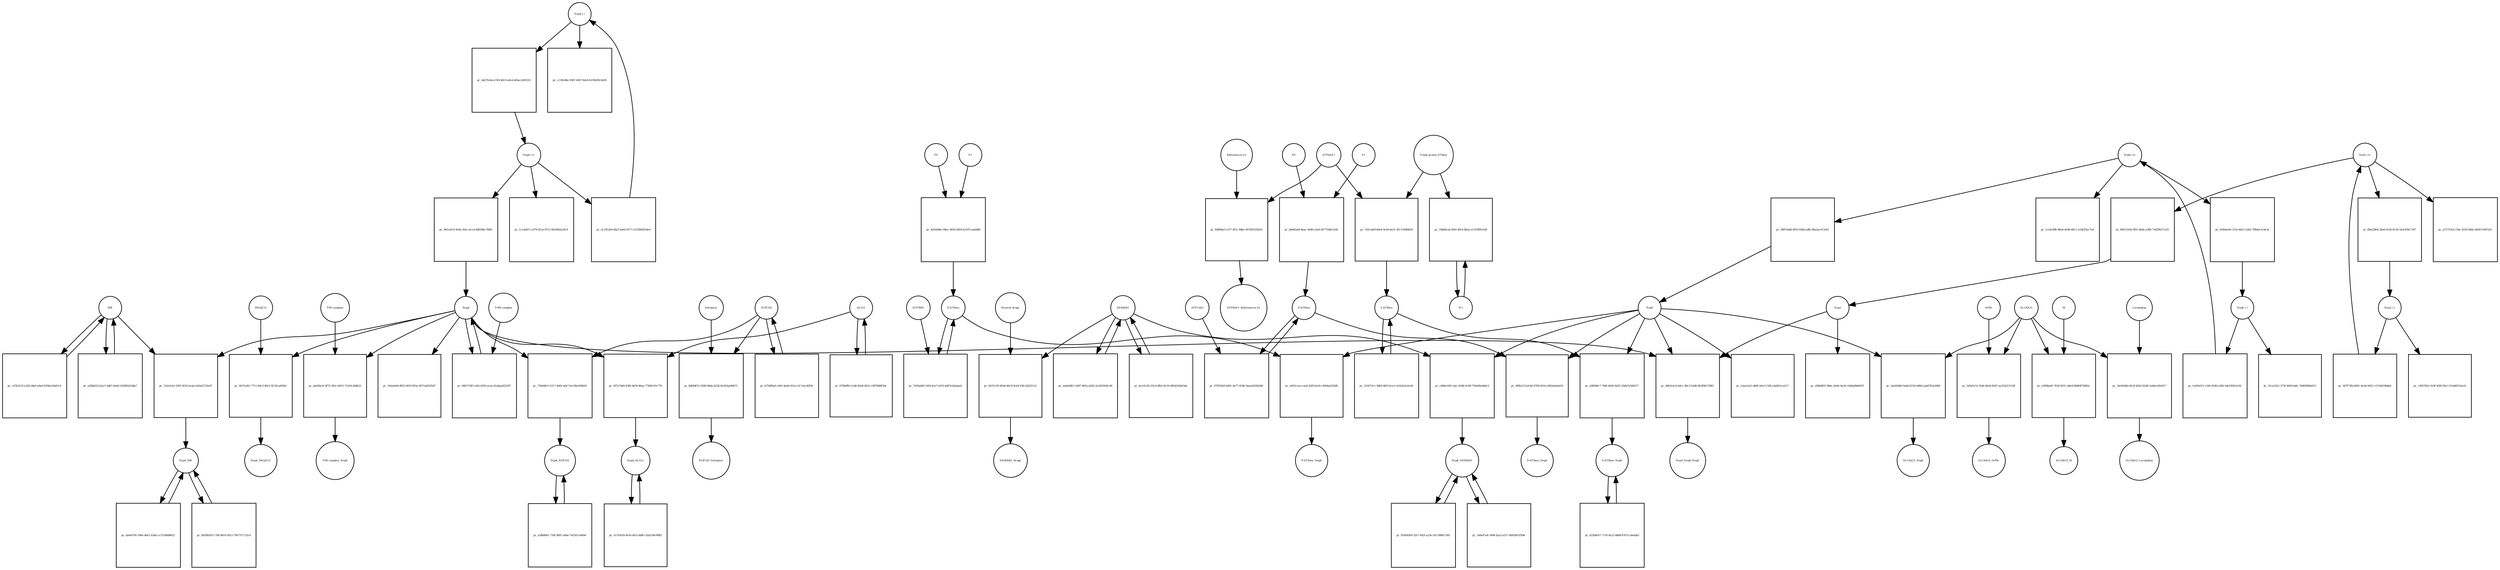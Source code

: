 strict digraph  {
"Nsp4 (-)" [annotation=urn_miriam_pubmed_32353859, bipartite=0, cls="nucleic acid feature", fontsize=4, label="Nsp4 (-)", shape=circle];
"pr_b427b1da-e7e9-40c9-a6cd-465ec2491551" [annotation="", bipartite=1, cls=process, fontsize=4, label="pr_b427b1da-e7e9-40c9-a6cd-465ec2491551", shape=square];
"Nsp4 (+)" [annotation=urn_miriam_pubmed_32353859, bipartite=0, cls="nucleic acid feature", fontsize=4, label="Nsp4 (+)", shape=circle];
"pr_961a1fc9-454a-43ec-bccd-0d6596c7f665" [annotation="", bipartite=1, cls=process, fontsize=4, label="pr_961a1fc9-454a-43ec-bccd-0d6596c7f665", shape=square];
Nsp4 [annotation="urn_miriam_ncbiprotein_BCD58761|urn_miriam_taxonomy_2697049", bipartite=0, cls=macromolecule, fontsize=4, label=Nsp4, shape=circle];
"pr_1f4a4e94-d833-461f-855a-9071ed52f2d7" [annotation="", bipartite=1, cls=process, fontsize=4, label="pr_1f4a4e94-d833-461f-855a-9071ed52f2d7", shape=square];
"pr_1c1add7c-a379-421a-8712-081f4b5a29c9" [annotation="", bipartite=1, cls=process, fontsize=4, label="pr_1c1add7c-a379-421a-8712-081f4b5a29c9", shape=square];
"pr_7a5e5cb1-29f3-4555-bcad-ed5af2722ed7" [annotation="", bipartite=1, cls=process, fontsize=4, label="pr_7a5e5cb1-29f3-4555-bcad-ed5af2722ed7", shape=square];
IDE [annotation="urn_miriam_uniprot_P14735|urn_miriam_pubmed_32353859|urn_miriam_doi_10.1210%2Fmend-4-8-1125|urn_miriam_taxonomy_10116", bipartite=0, cls=macromolecule, fontsize=4, label=IDE, shape=circle];
Nsp4_IDE [annotation="", bipartite=0, cls=complex, fontsize=4, label=Nsp4_IDE, shape=circle];
"pr_0d39b505-c7b9-4b14-9912-7667371722c0" [annotation="", bipartite=1, cls=process, fontsize=4, label="pr_0d39b505-c7b9-4b14-9912-7667371722c0", shape=square];
"pr_729e68c5-5317-40d1-a6e7-dc10bc604b55" [annotation="", bipartite=1, cls=process, fontsize=4, label="pr_729e68c5-5317-40d1-a6e7-dc10bc604b55", shape=square];
NUP210 [annotation="urn_miriam_uniprot_Q8TEM1|urn_miriam_pubmed_14517331", bipartite=0, cls=macromolecule, fontsize=4, label=NUP210, shape=circle];
Nsp4_NUP210 [annotation=urn_miriam_pubmed_14517331, bipartite=0, cls=complex, fontsize=4, label=Nsp4_NUP210, shape=circle];
"pr_da4e070c-f90e-4be1-b34a-cc33188d8625" [annotation="", bipartite=1, cls=process, fontsize=4, label="pr_da4e070c-f90e-4be1-b34a-cc33188d8625", shape=square];
"pr_3657a361-7711-4bc3-8fa3-3f12fca8340c" [annotation="", bipartite=1, cls=process, fontsize=4, label="pr_3657a361-7711-4bc3-8fa3-3f12fca8340c", shape=square];
DNAJC11 [annotation="urn_miriam_uniprot_Q9NVH1|urn_miriam_pubmed_32353859|urn_miriam_pubmed_25997101", bipartite=0, cls=macromolecule, fontsize=4, label=DNAJC11, shape=circle];
Nsp4_DNAJC11 [annotation="urn_miriam_pubmed_25997101|urn_miriam_pubmed_32353859", bipartite=0, cls=complex, fontsize=4, label=Nsp4_DNAJC11, shape=circle];
"pr_a58b80b1-730f-4b91-a6be-7ef241ce849e" [annotation="", bipartite=1, cls=process, fontsize=4, label="pr_a58b80b1-730f-4b91-a6be-7ef241ce849e", shape=square];
"pr_007a7460-83f6-463b-80aa-7786fc93c776" [annotation="", bipartite=1, cls=process, fontsize=4, label="pr_007a7460-83f6-463b-80aa-7786fc93c776", shape=square];
ALG11 [annotation="urn_miriam_uniprot_Q2TAA5|urn_miriam_pubmed_20080937", bipartite=0, cls=macromolecule, fontsize=4, label=ALG11, shape=circle];
Nsp4_ALG11 [annotation=urn_miriam_pubmed_20080937, bipartite=0, cls=complex, fontsize=4, label=Nsp4_ALG11, shape=circle];
"pr_2c1912b4-6b23-4a65-9177-a33390d55de4" [annotation="", bipartite=1, cls=process, fontsize=4, label="pr_2c1912b4-6b23-4a65-9177-a33390d55de4", shape=square];
"pr_c130c86e-9387-4047-8dc8-b339285c9a95" [annotation="", bipartite=1, cls=process, fontsize=4, label="pr_c130c86e-9387-4047-8dc8-b339285c9a95", shape=square];
"Nsp6 (-)" [annotation=urn_miriam_pubmed_32353859, bipartite=0, cls="nucleic acid feature", fontsize=4, label="Nsp6 (-)", shape=circle];
"pr_1a45e615-1106-454b-a93b-5da195fe5c02" [annotation="", bipartite=1, cls=process, fontsize=4, label="pr_1a45e615-1106-454b-a93b-5da195fe5c02", shape=square];
"Nsp6 (+)" [annotation=urn_miriam_pubmed_32353859, bipartite=0, cls="nucleic acid feature", fontsize=4, label="Nsp6 (+)", shape=circle];
"pr_3887a0dd-6f55-450d-adfb-9ba2ac411e81" [annotation="", bipartite=1, cls=process, fontsize=4, label="pr_3887a0dd-6f55-450d-adfb-9ba2ac411e81", shape=square];
Nsp6 [annotation="urn_miriam_taxonomy_2697049|urn_miriam_pubmed_32353859", bipartite=0, cls=macromolecule, fontsize=4, label=Nsp6, shape=circle];
"pr_cbae1dc2-db6f-44cf-a7d9-a3a8f1eca217" [annotation="", bipartite=1, cls=process, fontsize=4, label="pr_cbae1dc2-db6f-44cf-a7d9-a3a8f1eca217", shape=square];
"pr_1c24c89b-d0ed-4e96-b811-2cbf2f3ac7e0" [annotation="", bipartite=1, cls=process, fontsize=4, label="pr_1c24c89b-d0ed-4e96-b811-2cbf2f3ac7e0", shape=square];
"pr_e435ccee-caa4-42f9-8cfd-c4944ab7d2f8" [annotation="", bipartite=1, cls=process, fontsize=4, label="pr_e435ccee-caa4-42f9-8cfd-c4944ab7d2f8", shape=square];
"F-ATPase" [annotation=urn_miriam_uniprot_O75964, bipartite=0, cls=complex, fontsize=4, label="F-ATPase", shape=circle];
"F-ATPase_Nsp6" [annotation="", bipartite=0, cls=complex, fontsize=4, label="F-ATPase_Nsp6", shape=circle];
"pr_4f0fe123-d14d-4769-bf3d-e682e4e6a61f" [annotation="", bipartite=1, cls=process, fontsize=4, label="pr_4f0fe123-d14d-4769-bf3d-e682e4e6a61f", shape=square];
"P-ATPase" [annotation="", bipartite=0, cls=complex, fontsize=4, label="P-ATPase", shape=circle];
"P-ATPase_Nsp6" [annotation="", bipartite=0, cls=complex, fontsize=4, label="P-ATPase_Nsp6", shape=circle];
"pr_c804e189-cdac-404b-8c08-759e90e9ddc3" [annotation="", bipartite=1, cls=process, fontsize=4, label="pr_c804e189-cdac-404b-8c08-759e90e9ddc3", shape=square];
SIGMAR1 [annotation="urn_miriam_uniprot_Q99720|urn_miriam_doi_10.1074%2Fjbc.272.43.27107|urn_miriam_pubmed_32353859|urn_miriam_pubmed_10406945", bipartite=0, cls=macromolecule, fontsize=4, label=SIGMAR1, shape=circle];
Nsp6_SIGMAR1 [annotation=urn_miriam_pubmed_10406945, bipartite=0, cls=complex, fontsize=4, label=Nsp6_SIGMAR1, shape=circle];
"pr_14de47ad-1468-42a3-a517-0b92b01f5f8e" [annotation="", bipartite=1, cls=process, fontsize=4, label="pr_14de47ad-1468-42a3-a517-0b92b01f5f8e", shape=square];
"pr_a06696c7-744f-402b-9d32-556b7a306527" [annotation="", bipartite=1, cls=process, fontsize=4, label="pr_a06696c7-744f-402b-9d32-556b7a306527", shape=square];
"V-ATPase" [annotation=urn_miriam_uniprot_Q15904, bipartite=0, cls=complex, fontsize=4, label="V-ATPase", shape=circle];
"V-ATPase_Nsp6" [annotation=urn_miriam_uniprot_Q15904, bipartite=0, cls=complex, fontsize=4, label="V-ATPase_Nsp6", shape=circle];
"pr_6349ae60-315a-4d21-b3b3-79b9ec5c6e3e" [annotation="", bipartite=1, cls=process, fontsize=4, label="pr_6349ae60-315a-4d21-b3b3-79b9ec5c6e3e", shape=square];
"pr_31ca53e1-273f-4494-bbfc-7b803800af15" [annotation="", bipartite=1, cls=process, fontsize=4, label="pr_31ca53e1-273f-4494-bbfc-7b803800af15", shape=square];
"pr_dad26a1f-9f72-455c-b015-7141fc2bd622" [annotation="", bipartite=1, cls=process, fontsize=4, label="pr_dad26a1f-9f72-455c-b015-7141fc2bd622", shape=square];
"TIM complex" [annotation="", bipartite=0, cls=complex, fontsize=4, label="TIM complex", shape=circle];
"TIM complex_Nsp4" [annotation=urn_miriam_pubmed_32353859, bipartite=0, cls=complex, fontsize=4, label="TIM complex_Nsp4", shape=circle];
"pr_c07b3132-e2d2-48ef-a9a0-635bca04d1c4" [annotation="", bipartite=1, cls=process, fontsize=4, label="pr_c07b3132-e2d2-48ef-a9a0-635bca04d1c4", shape=square];
"Nsp3 (-)" [annotation=urn_miriam_pubmed_32353859, bipartite=0, cls="nucleic acid feature", fontsize=4, label="Nsp3 (-)", shape=circle];
"pr_587f72fb-6851-4e3d-9452-c5314619b8a6" [annotation="", bipartite=1, cls=process, fontsize=4, label="pr_587f72fb-6851-4e3d-9452-c5314619b8a6", shape=square];
"Nsp3 (+)" [annotation=urn_miriam_pubmed_32353859, bipartite=0, cls="nucleic acid feature", fontsize=4, label="Nsp3 (+)", shape=circle];
"pr_fb422804-28a0-4120-8130-5e3cf04c7347" [annotation="", bipartite=1, cls=process, fontsize=4, label="pr_fb422804-28a0-4120-8130-5e3cf04c7347", shape=square];
"pr_8b913264-0f01-4b9a-a396-75d29fe7c235" [annotation="", bipartite=1, cls=process, fontsize=4, label="pr_8b913264-0f01-4b9a-a396-75d29fe7c235", shape=square];
Nsp3 [annotation="urn_miriam_taxonomy_2697049|urn_miriam_pubmed_32353859", bipartite=0, cls=macromolecule, fontsize=4, label=Nsp3, shape=circle];
"pr_c305782e-91df-4f40-95a7-01abf915ea33" [annotation="", bipartite=1, cls=process, fontsize=4, label="pr_c305782e-91df-4f40-95a7-01abf915ea33", shape=square];
"pr_a727531b-15bc-4316-8fde-285b7c897a43" [annotation="", bipartite=1, cls=process, fontsize=4, label="pr_a727531b-15bc-4316-8fde-285b7c897a43", shape=square];
"pr_af06d825-9b6c-4a0e-9a30-cb40a6b6b597" [annotation="", bipartite=1, cls=process, fontsize=4, label="pr_af06d825-9b6c-4a0e-9a30-cb40a6b6b597", shape=square];
"pr_9d63cac4-b4cc-48c3-b2d8-8b3f0fe728b7" [annotation="", bipartite=1, cls=process, fontsize=4, label="pr_9d63cac4-b4cc-48c3-b2d8-8b3f0fe728b7", shape=square];
Nsp3_Nsp4_Nsp6 [annotation="urn_miriam_pubmed_32353859|urn_miriam_pubmed_29128390|urn_miriam_doi_10.1016%2Fj.virol.2017.07.019|urn_miriam_taxonomy_694009", bipartite=0, cls=complex, fontsize=4, label=Nsp3_Nsp4_Nsp6, shape=circle];
"pr_8d60df12-939b-4b6a-b22b-8e363ae90b71" [annotation="", bipartite=1, cls=process, fontsize=4, label="pr_8d60df12-939b-4b6a-b22b-8e363ae90b71", shape=square];
Selinexor [annotation=urn_miriam_pubmed_32353859, bipartite=0, cls="simple chemical", fontsize=4, label=Selinexor, shape=circle];
NUP210_Selinexor [annotation=urn_miriam_pubmed_32353859, bipartite=0, cls=complex, fontsize=4, label=NUP210_Selinexor, shape=circle];
"pr_2ea95d84-0add-4154-bdb8-aa0d7b3a2069" [annotation="", bipartite=1, cls=process, fontsize=4, label="pr_2ea95d84-0add-4154-bdb8-aa0d7b3a2069", shape=square];
SLC6A15 [annotation="urn_miriam_pubmed_32353859|urn_miriam_uniprot_Q8IY34", bipartite=0, cls=macromolecule, fontsize=4, label=SLC6A15, shape=circle];
SLC6A15_Nsp6 [annotation=urn_miriam_pubmed_32353859, bipartite=0, cls=complex, fontsize=4, label=SLC6A15_Nsp6, shape=circle];
"pr_5d3d1e7e-5fa8-40e8-85d7-aa252013118f" [annotation="", bipartite=1, cls=process, fontsize=4, label="pr_5d3d1e7e-5fa8-40e8-85d7-aa252013118f", shape=square];
Orf9c [annotation=urn_miriam_taxonomy_2697049, bipartite=0, cls=macromolecule, fontsize=4, label=Orf9c, shape=circle];
SLC6A15_Orf9c [annotation=urn_miriam_pubmed_32353859, bipartite=0, cls=complex, fontsize=4, label=SLC6A15_Orf9c, shape=circle];
"pr_e300ba45-762d-407c-b6e4-9b8f4f70682c" [annotation="", bipartite=1, cls=process, fontsize=4, label="pr_e300ba45-762d-407c-b6e4-9b8f4f70682c", shape=square];
M [annotation=urn_miriam_taxonomy_2697049, bipartite=0, cls=macromolecule, fontsize=4, label=M, shape=circle];
SLC6A15_M [annotation=urn_miriam_pubmed_32353859, bipartite=0, cls=complex, fontsize=4, label=SLC6A15_M, shape=circle];
"pr_1be92d4d-d5c8-42b2-92d9-1a4be1d5e917" [annotation="", bipartite=1, cls=process, fontsize=4, label="pr_1be92d4d-d5c8-42b2-92d9-1a4be1d5e917", shape=square];
Loratadine [annotation=urn_miriam_pubmed_123134323, bipartite=0, cls="simple chemical", fontsize=4, label=Loratadine, shape=circle];
SLC6A15_Loratadine [annotation="", bipartite=0, cls=complex, fontsize=4, label=SLC6A15_Loratadine, shape=circle];
ATP6AP1 [annotation="urn_miriam_uniprot_Q15904|urn_miriam_pubmed_27231034", bipartite=0, cls=macromolecule, fontsize=4, label=ATP6AP1, shape=circle];
"pr_fb9fb6a3-e1f7-4f3c-9dbe-997841632d31" [annotation="", bipartite=1, cls=process, fontsize=4, label="pr_fb9fb6a3-e1f7-4f3c-9dbe-997841632d31", shape=square];
"Bafilomycin A1" [annotation="", bipartite=0, cls="simple chemical", fontsize=4, label="Bafilomycin A1", shape=circle];
"ATP6AP1_Bafilomycin A1" [annotation="", bipartite=0, cls=complex, fontsize=4, label="ATP6AP1_Bafilomycin A1", shape=circle];
"Several drugs" [annotation="", bipartite=0, cls="simple chemical", fontsize=4, label="Several drugs", shape=circle];
"pr_f41f1c93-85d4-40c9-9c44-43fc24292122" [annotation="", bipartite=1, cls=process, fontsize=4, label="pr_f41f1c93-85d4-40c9-9c44-43fc24292122", shape=square];
SIGMAR1_Drugs [annotation=urn_miriam_pubmed_32353859, bipartite=0, cls=complex, fontsize=4, label=SIGMAR1_Drugs, shape=circle];
"pr_0067139f-cd2b-4205-acae-d1abea625297" [annotation="", bipartite=1, cls=process, fontsize=4, label="pr_0067139f-cd2b-4205-acae-d1abea625297", shape=square];
"TOM complex" [annotation="", bipartite=0, cls=complex, fontsize=4, label="TOM complex", shape=circle];
ATP13A3 [annotation=urn_miriam_uniprot_Q9H7F0, bipartite=0, cls=macromolecule, fontsize=4, label=ATP13A3, shape=circle];
"pr_97f935b9-4d91-4a77-8246-9aead226b366" [annotation="", bipartite=1, cls=process, fontsize=4, label="pr_97f935b9-4d91-4a77-8246-9aead226b366", shape=square];
P1 [annotation="", bipartite=0, cls=complex, fontsize=4, label=P1, shape=circle];
"pr_bb6b5a6f-8eac-4040-a3e6-40771b81c635" [annotation="", bipartite=1, cls=process, fontsize=4, label="pr_bb6b5a6f-8eac-4040-a3e6-40771b81c635", shape=square];
P0 [annotation="", bipartite=0, cls=complex, fontsize=4, label=P0, shape=circle];
"pr_b72489a0-cb63-4a0d-915a-cfc7aec80f3e" [annotation="", bipartite=1, cls=process, fontsize=4, label="pr_b72489a0-cb63-4a0d-915a-cfc7aec80f3e", shape=square];
"pr_a20bb523-bca7-4d67-9a64-1b3681d1d8a7" [annotation="", bipartite=1, cls=process, fontsize=4, label="pr_a20bb523-bca7-4d67-9a64-1b3681d1d8a7", shape=square];
"pr_aebeb0b7-e847-482a-a920-2a18520d2c0b" [annotation="", bipartite=1, cls=process, fontsize=4, label="pr_aebeb0b7-e847-482a-a920-2a18520d2c0b", shape=square];
"pr_dce1fc82-25cd-4fb2-8c59-d854543b63da" [annotation="", bipartite=1, cls=process, fontsize=4, label="pr_dce1fc82-25cd-4fb2-8c59-d854543b63da", shape=square];
"pr_81604569-32e7-442f-a23e-2417d48e7349" [annotation="", bipartite=1, cls=process, fontsize=4, label="pr_81604569-32e7-442f-a23e-2417d48e7349", shape=square];
"pr_617e9cfd-4e50-4fe3-bd9f-c42d194c9883" [annotation="", bipartite=1, cls=process, fontsize=4, label="pr_617e9cfd-4e50-4fe3-bd9f-c42d194c9883", shape=square];
"pr_979b4ffd-2cd6-45d4-9631-c097fd6ff3dc" [annotation="", bipartite=1, cls=process, fontsize=4, label="pr_979b4ffd-2cd6-45d4-9631-c097fd6ff3dc", shape=square];
"H+" [annotation="urn_miriam_obo.chebi_CHEBI%3A15378", bipartite=0, cls="simple chemical", fontsize=4, label="H+", shape=circle];
"pr_33b89ca6-f0d3-4014-86a2-e1323ff81428" [annotation="", bipartite=1, cls=process, fontsize=4, label="pr_33b89ca6-f0d3-4014-86a2-e1323ff81428", shape=square];
"V-type proton ATPase" [annotation="urn_miriam_obo.go_GO%3A0046611", bipartite=0, cls=complex, fontsize=4, label="V-type proton ATPase", shape=circle];
"pr_7e0c3af9-b6e4-4c44-be31-4f17c06f6b18" [annotation="", bipartite=1, cls=process, fontsize=4, label="pr_7e0c3af9-b6e4-4c44-be31-4f17c06f6b18", shape=square];
"pr_219473c1-3864-46f3-bce3-cb1b3a5c6c49" [annotation="", bipartite=1, cls=process, fontsize=4, label="pr_219473c1-3864-46f3-bce3-cb1b3a5c6c49", shape=square];
"pr_625b8c67-7116-4a15-8bb8-87b7ccdeebb3" [annotation="", bipartite=1, cls=process, fontsize=4, label="pr_625b8c67-7116-4a15-8bb8-87b7ccdeebb3", shape=square];
ATP5MG [annotation=urn_miriam_uniprot_O75964, bipartite=0, cls=macromolecule, fontsize=4, label=ATP5MG, shape=circle];
"pr_7e83ab4f-1d24-41e7-af19-a687e5da4aa9" [annotation="", bipartite=1, cls=process, fontsize=4, label="pr_7e83ab4f-1d24-41e7-af19-a687e5da4aa9", shape=square];
F1 [annotation="", bipartite=0, cls=complex, fontsize=4, label=F1, shape=circle];
"pr_4e020dbe-08ac-4650-b054-b2167cae0dd8" [annotation="", bipartite=1, cls=process, fontsize=4, label="pr_4e020dbe-08ac-4650-b054-b2167cae0dd8", shape=square];
F0 [annotation="", bipartite=0, cls=complex, fontsize=4, label=F0, shape=circle];
"Nsp4 (-)" -> "pr_b427b1da-e7e9-40c9-a6cd-465ec2491551"  [annotation="", interaction_type=consumption];
"Nsp4 (-)" -> "pr_c130c86e-9387-4047-8dc8-b339285c9a95"  [annotation="", interaction_type=consumption];
"pr_b427b1da-e7e9-40c9-a6cd-465ec2491551" -> "Nsp4 (+)"  [annotation="", interaction_type=production];
"Nsp4 (+)" -> "pr_961a1fc9-454a-43ec-bccd-0d6596c7f665"  [annotation="", interaction_type=consumption];
"Nsp4 (+)" -> "pr_1c1add7c-a379-421a-8712-081f4b5a29c9"  [annotation="", interaction_type=consumption];
"Nsp4 (+)" -> "pr_2c1912b4-6b23-4a65-9177-a33390d55de4"  [annotation="", interaction_type=consumption];
"pr_961a1fc9-454a-43ec-bccd-0d6596c7f665" -> Nsp4  [annotation="", interaction_type=production];
Nsp4 -> "pr_1f4a4e94-d833-461f-855a-9071ed52f2d7"  [annotation="", interaction_type=consumption];
Nsp4 -> "pr_7a5e5cb1-29f3-4555-bcad-ed5af2722ed7"  [annotation="", interaction_type=consumption];
Nsp4 -> "pr_729e68c5-5317-40d1-a6e7-dc10bc604b55"  [annotation="", interaction_type=consumption];
Nsp4 -> "pr_3657a361-7711-4bc3-8fa3-3f12fca8340c"  [annotation="", interaction_type=consumption];
Nsp4 -> "pr_007a7460-83f6-463b-80aa-7786fc93c776"  [annotation="", interaction_type=consumption];
Nsp4 -> "pr_dad26a1f-9f72-455c-b015-7141fc2bd622"  [annotation="", interaction_type=consumption];
Nsp4 -> "pr_9d63cac4-b4cc-48c3-b2d8-8b3f0fe728b7"  [annotation="", interaction_type=consumption];
Nsp4 -> "pr_0067139f-cd2b-4205-acae-d1abea625297"  [annotation="", interaction_type=consumption];
"pr_7a5e5cb1-29f3-4555-bcad-ed5af2722ed7" -> Nsp4_IDE  [annotation="", interaction_type=production];
IDE -> "pr_7a5e5cb1-29f3-4555-bcad-ed5af2722ed7"  [annotation="", interaction_type=consumption];
IDE -> "pr_c07b3132-e2d2-48ef-a9a0-635bca04d1c4"  [annotation="", interaction_type=consumption];
IDE -> "pr_a20bb523-bca7-4d67-9a64-1b3681d1d8a7"  [annotation="", interaction_type=consumption];
Nsp4_IDE -> "pr_0d39b505-c7b9-4b14-9912-7667371722c0"  [annotation="", interaction_type=consumption];
Nsp4_IDE -> "pr_da4e070c-f90e-4be1-b34a-cc33188d8625"  [annotation="", interaction_type=consumption];
"pr_0d39b505-c7b9-4b14-9912-7667371722c0" -> Nsp4_IDE  [annotation="", interaction_type=production];
"pr_729e68c5-5317-40d1-a6e7-dc10bc604b55" -> Nsp4_NUP210  [annotation="", interaction_type=production];
NUP210 -> "pr_729e68c5-5317-40d1-a6e7-dc10bc604b55"  [annotation="", interaction_type=consumption];
NUP210 -> "pr_8d60df12-939b-4b6a-b22b-8e363ae90b71"  [annotation="", interaction_type=consumption];
NUP210 -> "pr_b72489a0-cb63-4a0d-915a-cfc7aec80f3e"  [annotation="", interaction_type=consumption];
Nsp4_NUP210 -> "pr_a58b80b1-730f-4b91-a6be-7ef241ce849e"  [annotation="", interaction_type=consumption];
"pr_da4e070c-f90e-4be1-b34a-cc33188d8625" -> Nsp4_IDE  [annotation="", interaction_type=production];
"pr_3657a361-7711-4bc3-8fa3-3f12fca8340c" -> Nsp4_DNAJC11  [annotation="", interaction_type=production];
DNAJC11 -> "pr_3657a361-7711-4bc3-8fa3-3f12fca8340c"  [annotation="", interaction_type=consumption];
"pr_a58b80b1-730f-4b91-a6be-7ef241ce849e" -> Nsp4_NUP210  [annotation="", interaction_type=production];
"pr_007a7460-83f6-463b-80aa-7786fc93c776" -> Nsp4_ALG11  [annotation="", interaction_type=production];
ALG11 -> "pr_007a7460-83f6-463b-80aa-7786fc93c776"  [annotation="", interaction_type=consumption];
ALG11 -> "pr_979b4ffd-2cd6-45d4-9631-c097fd6ff3dc"  [annotation="", interaction_type=consumption];
Nsp4_ALG11 -> "pr_617e9cfd-4e50-4fe3-bd9f-c42d194c9883"  [annotation="", interaction_type=consumption];
"pr_2c1912b4-6b23-4a65-9177-a33390d55de4" -> "Nsp4 (-)"  [annotation="", interaction_type=production];
"Nsp6 (-)" -> "pr_1a45e615-1106-454b-a93b-5da195fe5c02"  [annotation="", interaction_type=consumption];
"Nsp6 (-)" -> "pr_31ca53e1-273f-4494-bbfc-7b803800af15"  [annotation="", interaction_type=consumption];
"pr_1a45e615-1106-454b-a93b-5da195fe5c02" -> "Nsp6 (+)"  [annotation="", interaction_type=production];
"Nsp6 (+)" -> "pr_3887a0dd-6f55-450d-adfb-9ba2ac411e81"  [annotation="", interaction_type=consumption];
"Nsp6 (+)" -> "pr_1c24c89b-d0ed-4e96-b811-2cbf2f3ac7e0"  [annotation="", interaction_type=consumption];
"Nsp6 (+)" -> "pr_6349ae60-315a-4d21-b3b3-79b9ec5c6e3e"  [annotation="", interaction_type=consumption];
"pr_3887a0dd-6f55-450d-adfb-9ba2ac411e81" -> Nsp6  [annotation="", interaction_type=production];
Nsp6 -> "pr_cbae1dc2-db6f-44cf-a7d9-a3a8f1eca217"  [annotation="", interaction_type=consumption];
Nsp6 -> "pr_e435ccee-caa4-42f9-8cfd-c4944ab7d2f8"  [annotation="", interaction_type=consumption];
Nsp6 -> "pr_4f0fe123-d14d-4769-bf3d-e682e4e6a61f"  [annotation="", interaction_type=consumption];
Nsp6 -> "pr_c804e189-cdac-404b-8c08-759e90e9ddc3"  [annotation="", interaction_type=consumption];
Nsp6 -> "pr_a06696c7-744f-402b-9d32-556b7a306527"  [annotation="", interaction_type=consumption];
Nsp6 -> "pr_9d63cac4-b4cc-48c3-b2d8-8b3f0fe728b7"  [annotation="", interaction_type=consumption];
Nsp6 -> "pr_2ea95d84-0add-4154-bdb8-aa0d7b3a2069"  [annotation="", interaction_type=consumption];
"pr_e435ccee-caa4-42f9-8cfd-c4944ab7d2f8" -> "F-ATPase_Nsp6"  [annotation="", interaction_type=production];
"F-ATPase" -> "pr_e435ccee-caa4-42f9-8cfd-c4944ab7d2f8"  [annotation="", interaction_type=consumption];
"F-ATPase" -> "pr_7e83ab4f-1d24-41e7-af19-a687e5da4aa9"  [annotation="", interaction_type=consumption];
"pr_4f0fe123-d14d-4769-bf3d-e682e4e6a61f" -> "P-ATPase_Nsp6"  [annotation="", interaction_type=production];
"P-ATPase" -> "pr_4f0fe123-d14d-4769-bf3d-e682e4e6a61f"  [annotation="", interaction_type=consumption];
"P-ATPase" -> "pr_97f935b9-4d91-4a77-8246-9aead226b366"  [annotation="", interaction_type=consumption];
"pr_c804e189-cdac-404b-8c08-759e90e9ddc3" -> Nsp6_SIGMAR1  [annotation="", interaction_type=production];
SIGMAR1 -> "pr_c804e189-cdac-404b-8c08-759e90e9ddc3"  [annotation="", interaction_type=consumption];
SIGMAR1 -> "pr_f41f1c93-85d4-40c9-9c44-43fc24292122"  [annotation="", interaction_type=consumption];
SIGMAR1 -> "pr_aebeb0b7-e847-482a-a920-2a18520d2c0b"  [annotation="", interaction_type=consumption];
SIGMAR1 -> "pr_dce1fc82-25cd-4fb2-8c59-d854543b63da"  [annotation="", interaction_type=consumption];
Nsp6_SIGMAR1 -> "pr_14de47ad-1468-42a3-a517-0b92b01f5f8e"  [annotation="", interaction_type=consumption];
Nsp6_SIGMAR1 -> "pr_81604569-32e7-442f-a23e-2417d48e7349"  [annotation="", interaction_type=consumption];
"pr_14de47ad-1468-42a3-a517-0b92b01f5f8e" -> Nsp6_SIGMAR1  [annotation="", interaction_type=production];
"pr_a06696c7-744f-402b-9d32-556b7a306527" -> "V-ATPase_Nsp6"  [annotation="", interaction_type=production];
"V-ATPase" -> "pr_a06696c7-744f-402b-9d32-556b7a306527"  [annotation="", interaction_type=consumption];
"V-ATPase" -> "pr_219473c1-3864-46f3-bce3-cb1b3a5c6c49"  [annotation="", interaction_type=consumption];
"V-ATPase_Nsp6" -> "pr_625b8c67-7116-4a15-8bb8-87b7ccdeebb3"  [annotation="", interaction_type=consumption];
"pr_6349ae60-315a-4d21-b3b3-79b9ec5c6e3e" -> "Nsp6 (-)"  [annotation="", interaction_type=production];
"pr_dad26a1f-9f72-455c-b015-7141fc2bd622" -> "TIM complex_Nsp4"  [annotation="", interaction_type=production];
"TIM complex" -> "pr_dad26a1f-9f72-455c-b015-7141fc2bd622"  [annotation="", interaction_type=consumption];
"pr_c07b3132-e2d2-48ef-a9a0-635bca04d1c4" -> IDE  [annotation="", interaction_type=production];
"Nsp3 (-)" -> "pr_587f72fb-6851-4e3d-9452-c5314619b8a6"  [annotation="", interaction_type=consumption];
"Nsp3 (-)" -> "pr_c305782e-91df-4f40-95a7-01abf915ea33"  [annotation="", interaction_type=consumption];
"pr_587f72fb-6851-4e3d-9452-c5314619b8a6" -> "Nsp3 (+)"  [annotation="", interaction_type=production];
"Nsp3 (+)" -> "pr_fb422804-28a0-4120-8130-5e3cf04c7347"  [annotation="", interaction_type=consumption];
"Nsp3 (+)" -> "pr_8b913264-0f01-4b9a-a396-75d29fe7c235"  [annotation="", interaction_type=consumption];
"Nsp3 (+)" -> "pr_a727531b-15bc-4316-8fde-285b7c897a43"  [annotation="", interaction_type=consumption];
"pr_fb422804-28a0-4120-8130-5e3cf04c7347" -> "Nsp3 (-)"  [annotation="", interaction_type=production];
"pr_8b913264-0f01-4b9a-a396-75d29fe7c235" -> Nsp3  [annotation="", interaction_type=production];
Nsp3 -> "pr_af06d825-9b6c-4a0e-9a30-cb40a6b6b597"  [annotation="", interaction_type=consumption];
Nsp3 -> "pr_9d63cac4-b4cc-48c3-b2d8-8b3f0fe728b7"  [annotation="", interaction_type=consumption];
"pr_9d63cac4-b4cc-48c3-b2d8-8b3f0fe728b7" -> Nsp3_Nsp4_Nsp6  [annotation="", interaction_type=production];
"pr_8d60df12-939b-4b6a-b22b-8e363ae90b71" -> NUP210_Selinexor  [annotation="", interaction_type=production];
Selinexor -> "pr_8d60df12-939b-4b6a-b22b-8e363ae90b71"  [annotation="", interaction_type=consumption];
"pr_2ea95d84-0add-4154-bdb8-aa0d7b3a2069" -> SLC6A15_Nsp6  [annotation="", interaction_type=production];
SLC6A15 -> "pr_2ea95d84-0add-4154-bdb8-aa0d7b3a2069"  [annotation="", interaction_type=consumption];
SLC6A15 -> "pr_5d3d1e7e-5fa8-40e8-85d7-aa252013118f"  [annotation="", interaction_type=consumption];
SLC6A15 -> "pr_e300ba45-762d-407c-b6e4-9b8f4f70682c"  [annotation="", interaction_type=consumption];
SLC6A15 -> "pr_1be92d4d-d5c8-42b2-92d9-1a4be1d5e917"  [annotation="", interaction_type=consumption];
"pr_5d3d1e7e-5fa8-40e8-85d7-aa252013118f" -> SLC6A15_Orf9c  [annotation="", interaction_type=production];
Orf9c -> "pr_5d3d1e7e-5fa8-40e8-85d7-aa252013118f"  [annotation="", interaction_type=consumption];
"pr_e300ba45-762d-407c-b6e4-9b8f4f70682c" -> SLC6A15_M  [annotation="", interaction_type=production];
M -> "pr_e300ba45-762d-407c-b6e4-9b8f4f70682c"  [annotation="", interaction_type=consumption];
"pr_1be92d4d-d5c8-42b2-92d9-1a4be1d5e917" -> SLC6A15_Loratadine  [annotation="", interaction_type=production];
Loratadine -> "pr_1be92d4d-d5c8-42b2-92d9-1a4be1d5e917"  [annotation="", interaction_type=consumption];
ATP6AP1 -> "pr_fb9fb6a3-e1f7-4f3c-9dbe-997841632d31"  [annotation="", interaction_type=consumption];
ATP6AP1 -> "pr_7e0c3af9-b6e4-4c44-be31-4f17c06f6b18"  [annotation="", interaction_type=consumption];
"pr_fb9fb6a3-e1f7-4f3c-9dbe-997841632d31" -> "ATP6AP1_Bafilomycin A1"  [annotation="", interaction_type=production];
"Bafilomycin A1" -> "pr_fb9fb6a3-e1f7-4f3c-9dbe-997841632d31"  [annotation="", interaction_type=consumption];
"Several drugs" -> "pr_f41f1c93-85d4-40c9-9c44-43fc24292122"  [annotation="", interaction_type=consumption];
"pr_f41f1c93-85d4-40c9-9c44-43fc24292122" -> SIGMAR1_Drugs  [annotation="", interaction_type=production];
"pr_0067139f-cd2b-4205-acae-d1abea625297" -> Nsp4  [annotation="", interaction_type=production];
"TOM complex" -> "pr_0067139f-cd2b-4205-acae-d1abea625297"  [annotation="urn_miriam_pubmed_32353859|urn_miriam_taxonomy_2697049", interaction_type=stimulation];
ATP13A3 -> "pr_97f935b9-4d91-4a77-8246-9aead226b366"  [annotation="", interaction_type=consumption];
"pr_97f935b9-4d91-4a77-8246-9aead226b366" -> "P-ATPase"  [annotation="", interaction_type=production];
P1 -> "pr_bb6b5a6f-8eac-4040-a3e6-40771b81c635"  [annotation="", interaction_type=consumption];
"pr_bb6b5a6f-8eac-4040-a3e6-40771b81c635" -> "P-ATPase"  [annotation="", interaction_type=production];
P0 -> "pr_bb6b5a6f-8eac-4040-a3e6-40771b81c635"  [annotation="", interaction_type=consumption];
"pr_b72489a0-cb63-4a0d-915a-cfc7aec80f3e" -> NUP210  [annotation="", interaction_type=production];
"pr_a20bb523-bca7-4d67-9a64-1b3681d1d8a7" -> IDE  [annotation="", interaction_type=production];
"pr_aebeb0b7-e847-482a-a920-2a18520d2c0b" -> SIGMAR1  [annotation="", interaction_type=production];
"pr_dce1fc82-25cd-4fb2-8c59-d854543b63da" -> SIGMAR1  [annotation="", interaction_type=production];
"pr_81604569-32e7-442f-a23e-2417d48e7349" -> Nsp6_SIGMAR1  [annotation="", interaction_type=production];
"pr_617e9cfd-4e50-4fe3-bd9f-c42d194c9883" -> Nsp4_ALG11  [annotation="", interaction_type=production];
"pr_979b4ffd-2cd6-45d4-9631-c097fd6ff3dc" -> ALG11  [annotation="", interaction_type=production];
"H+" -> "pr_33b89ca6-f0d3-4014-86a2-e1323ff81428"  [annotation="", interaction_type=consumption];
"pr_33b89ca6-f0d3-4014-86a2-e1323ff81428" -> "H+"  [annotation="", interaction_type=production];
"V-type proton ATPase" -> "pr_33b89ca6-f0d3-4014-86a2-e1323ff81428"  [annotation=urn_miriam_pubmed_22335796, interaction_type=catalysis];
"V-type proton ATPase" -> "pr_7e0c3af9-b6e4-4c44-be31-4f17c06f6b18"  [annotation="", interaction_type=consumption];
"pr_7e0c3af9-b6e4-4c44-be31-4f17c06f6b18" -> "V-ATPase"  [annotation="", interaction_type=production];
"pr_219473c1-3864-46f3-bce3-cb1b3a5c6c49" -> "V-ATPase"  [annotation="", interaction_type=production];
"pr_625b8c67-7116-4a15-8bb8-87b7ccdeebb3" -> "V-ATPase_Nsp6"  [annotation="", interaction_type=production];
ATP5MG -> "pr_7e83ab4f-1d24-41e7-af19-a687e5da4aa9"  [annotation="", interaction_type=consumption];
"pr_7e83ab4f-1d24-41e7-af19-a687e5da4aa9" -> "F-ATPase"  [annotation="", interaction_type=production];
F1 -> "pr_4e020dbe-08ac-4650-b054-b2167cae0dd8"  [annotation="", interaction_type=consumption];
"pr_4e020dbe-08ac-4650-b054-b2167cae0dd8" -> "F-ATPase"  [annotation="", interaction_type=production];
F0 -> "pr_4e020dbe-08ac-4650-b054-b2167cae0dd8"  [annotation="", interaction_type=consumption];
}
